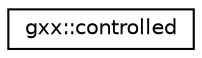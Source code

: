 digraph "Graphical Class Hierarchy"
{
  edge [fontname="Helvetica",fontsize="10",labelfontname="Helvetica",labelfontsize="10"];
  node [fontname="Helvetica",fontsize="10",shape=record];
  rankdir="LR";
  Node1 [label="gxx::controlled",height=0.2,width=0.4,color="black", fillcolor="white", style="filled",URL="$classgxx_1_1controlled.html"];
}
